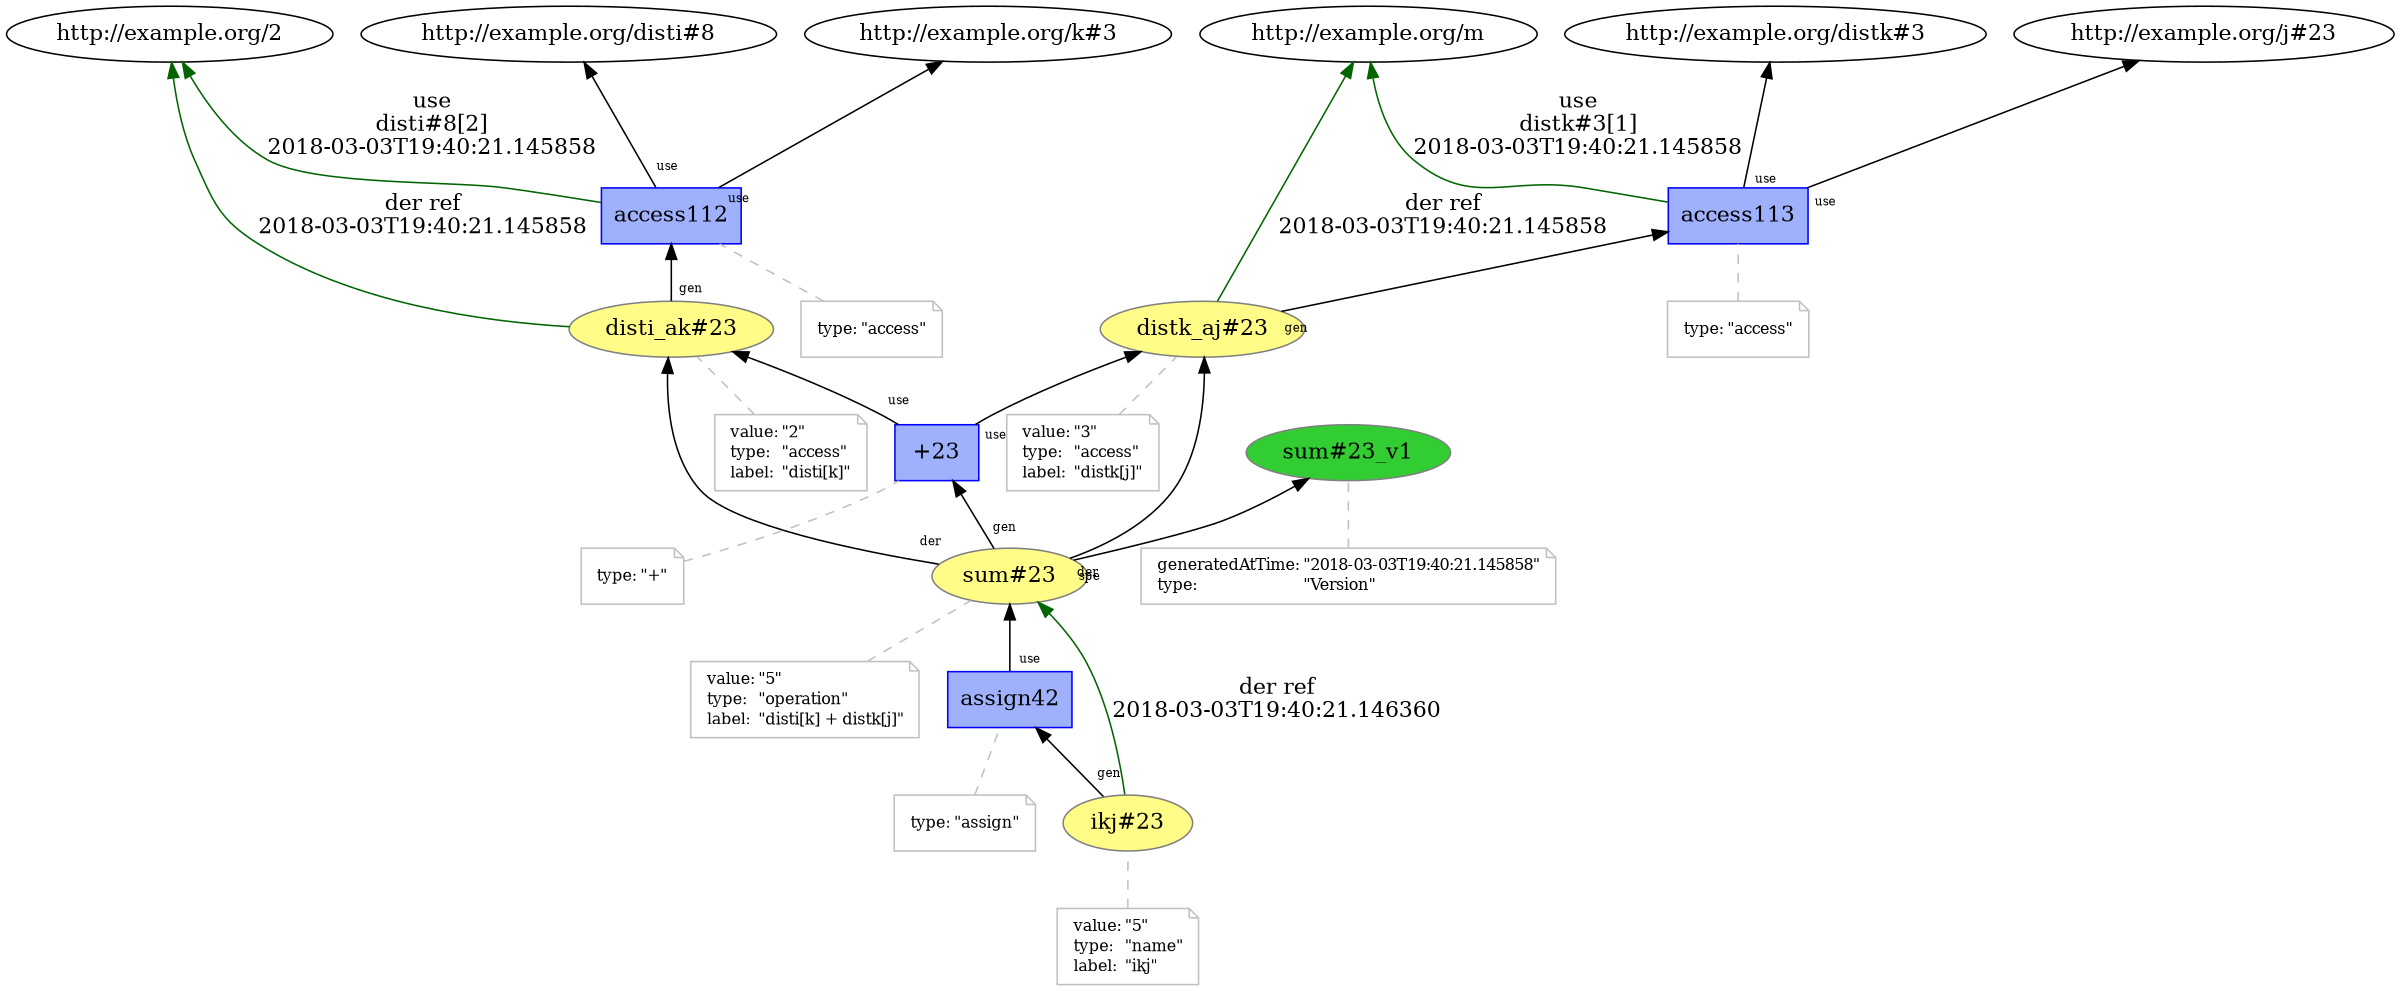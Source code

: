 digraph "PROV" { size="16,12"; rankdir="BT";
"http://example.org/disti_ak#23" [fillcolor="#FFFC87",color="#808080",style="filled",label="disti_ak#23",URL="http://example.org/disti_ak#23"]
"-attrs0" [color="gray",shape="note",fontsize="10",fontcolor="black",label=<<TABLE cellpadding="0" border="0">
	<TR>
	    <TD align="left">value:</TD>
	    <TD align="left">&quot;2&quot;</TD>
	</TR>
	<TR>
	    <TD align="left">type:</TD>
	    <TD align="left">&quot;access&quot;</TD>
	</TR>
	<TR>
	    <TD align="left">label:</TD>
	    <TD align="left">&quot;disti[k]&quot;</TD>
	</TR>
</TABLE>>]
"-attrs0" -> "http://example.org/disti_ak#23" [color="gray",style="dashed",arrowhead="none"]
"http://example.org/access112" [fillcolor="#9FB1FC",color="#0000FF",shape="polygon",sides="4",style="filled",label="access112",URL="http://example.org/access112"]
"-attrs1" [color="gray",shape="note",fontsize="10",fontcolor="black",label=<<TABLE cellpadding="0" border="0">
	<TR>
	    <TD align="left">type:</TD>
	    <TD align="left">&quot;access&quot;</TD>
	</TR>
</TABLE>>]
"-attrs1" -> "http://example.org/access112" [color="gray",style="dashed",arrowhead="none"]
"http://example.org/access112" -> "http://example.org/2" [labelfontsize="8",labeldistance="1.5",color="darkgreen",labelangle="60.0",rotation="20",label="use
disti#8[2]
2018-03-03T19:40:21.145858"]
"http://example.org/disti_ak#23" -> "http://example.org/2" [labelfontsize="8",labeldistance="1.5",color="darkgreen",labelangle="60.0",rotation="20",label="der ref
2018-03-03T19:40:21.145858"]
"http://example.org/disti_ak#23" -> "http://example.org/access112" [labelfontsize="8",labeldistance="1.5",labelangle="60.0",rotation="20",taillabel="gen"]
"http://example.org/access112" -> "http://example.org/disti#8" [labelfontsize="8",labeldistance="1.5",labelangle="60.0",rotation="20",taillabel="use"]
"http://example.org/access112" -> "http://example.org/k#3" [labelfontsize="8",labeldistance="1.5",labelangle="60.0",rotation="20",taillabel="use"]
"http://example.org/distk_aj#23" [fillcolor="#FFFC87",color="#808080",style="filled",label="distk_aj#23",URL="http://example.org/distk_aj#23"]
"-attrs2" [color="gray",shape="note",fontsize="10",fontcolor="black",label=<<TABLE cellpadding="0" border="0">
	<TR>
	    <TD align="left">value:</TD>
	    <TD align="left">&quot;3&quot;</TD>
	</TR>
	<TR>
	    <TD align="left">type:</TD>
	    <TD align="left">&quot;access&quot;</TD>
	</TR>
	<TR>
	    <TD align="left">label:</TD>
	    <TD align="left">&quot;distk[j]&quot;</TD>
	</TR>
</TABLE>>]
"-attrs2" -> "http://example.org/distk_aj#23" [color="gray",style="dashed",arrowhead="none"]
"http://example.org/access113" [fillcolor="#9FB1FC",color="#0000FF",shape="polygon",sides="4",style="filled",label="access113",URL="http://example.org/access113"]
"-attrs3" [color="gray",shape="note",fontsize="10",fontcolor="black",label=<<TABLE cellpadding="0" border="0">
	<TR>
	    <TD align="left">type:</TD>
	    <TD align="left">&quot;access&quot;</TD>
	</TR>
</TABLE>>]
"-attrs3" -> "http://example.org/access113" [color="gray",style="dashed",arrowhead="none"]
"http://example.org/access113" -> "http://example.org/m" [labelfontsize="8",labeldistance="1.5",color="darkgreen",labelangle="60.0",rotation="20",label="use
distk#3[1]
2018-03-03T19:40:21.145858"]
"http://example.org/distk_aj#23" -> "http://example.org/m" [labelfontsize="8",labeldistance="1.5",color="darkgreen",labelangle="60.0",rotation="20",label="der ref
2018-03-03T19:40:21.145858"]
"http://example.org/distk_aj#23" -> "http://example.org/access113" [labelfontsize="8",labeldistance="1.5",labelangle="60.0",rotation="20",taillabel="gen"]
"http://example.org/access113" -> "http://example.org/distk#3" [labelfontsize="8",labeldistance="1.5",labelangle="60.0",rotation="20",taillabel="use"]
"http://example.org/access113" -> "http://example.org/j#23" [labelfontsize="8",labeldistance="1.5",labelangle="60.0",rotation="20",taillabel="use"]
"http://example.org/sum#23" [fillcolor="#FFFC87",color="#808080",style="filled",label="sum#23",URL="http://example.org/sum#23"]
"-attrs4" [color="gray",shape="note",fontsize="10",fontcolor="black",label=<<TABLE cellpadding="0" border="0">
	<TR>
	    <TD align="left">value:</TD>
	    <TD align="left">&quot;5&quot;</TD>
	</TR>
	<TR>
	    <TD align="left">type:</TD>
	    <TD align="left">&quot;operation&quot;</TD>
	</TR>
	<TR>
	    <TD align="left">label:</TD>
	    <TD align="left">&quot;disti[k] + distk[j]&quot;</TD>
	</TR>
</TABLE>>]
"-attrs4" -> "http://example.org/sum#23" [color="gray",style="dashed",arrowhead="none"]
"http://example.org/sum#23_v1" [fillcolor="#32CD32",color="#808080",style="filled",label="sum#23_v1",URL="http://example.org/sum#23_v1"]
"-attrs5" [color="gray",shape="note",fontsize="10",fontcolor="black",label=<<TABLE cellpadding="0" border="0">
	<TR>
	    <TD align="left">generatedAtTime:</TD>
	    <TD align="left">&quot;2018-03-03T19:40:21.145858&quot;</TD>
	</TR>
	<TR>
	    <TD align="left">type:</TD>
	    <TD align="left">&quot;Version&quot;</TD>
	</TR>
</TABLE>>]
"-attrs5" -> "http://example.org/sum#23_v1" [color="gray",style="dashed",arrowhead="none"]
"http://example.org/sum#23" -> "http://example.org/sum#23_v1" [labelfontsize="8",labeldistance="1.5",labelangle="60.0",rotation="20",taillabel="spe"]
"http://example.org/+23" [fillcolor="#9FB1FC",color="#0000FF",shape="polygon",sides="4",style="filled",label="+23",URL="http://example.org/+23"]
"-attrs6" [color="gray",shape="note",fontsize="10",fontcolor="black",label=<<TABLE cellpadding="0" border="0">
	<TR>
	    <TD align="left">type:</TD>
	    <TD align="left">&quot;+&quot;</TD>
	</TR>
</TABLE>>]
"-attrs6" -> "http://example.org/+23" [color="gray",style="dashed",arrowhead="none"]
"http://example.org/+23" -> "http://example.org/disti_ak#23" [labelfontsize="8",labeldistance="1.5",labelangle="60.0",rotation="20",taillabel="use"]
"http://example.org/sum#23" -> "http://example.org/disti_ak#23" [labelfontsize="8",labeldistance="1.5",labelangle="60.0",rotation="20",taillabel="der"]
"http://example.org/+23" -> "http://example.org/distk_aj#23" [labelfontsize="8",labeldistance="1.5",labelangle="60.0",rotation="20",taillabel="use"]
"http://example.org/sum#23" -> "http://example.org/distk_aj#23" [labelfontsize="8",labeldistance="1.5",labelangle="60.0",rotation="20",taillabel="der"]
"http://example.org/sum#23" -> "http://example.org/+23" [labelfontsize="8",labeldistance="1.5",labelangle="60.0",rotation="20",taillabel="gen"]
"http://example.org/ikj#23" [fillcolor="#FFFC87",color="#808080",style="filled",label="ikj#23",URL="http://example.org/ikj#23"]
"-attrs7" [color="gray",shape="note",fontsize="10",fontcolor="black",label=<<TABLE cellpadding="0" border="0">
	<TR>
	    <TD align="left">value:</TD>
	    <TD align="left">&quot;5&quot;</TD>
	</TR>
	<TR>
	    <TD align="left">type:</TD>
	    <TD align="left">&quot;name&quot;</TD>
	</TR>
	<TR>
	    <TD align="left">label:</TD>
	    <TD align="left">&quot;ikj&quot;</TD>
	</TR>
</TABLE>>]
"-attrs7" -> "http://example.org/ikj#23" [color="gray",style="dashed",arrowhead="none"]
"http://example.org/assign42" [fillcolor="#9FB1FC",color="#0000FF",shape="polygon",sides="4",style="filled",label="assign42",URL="http://example.org/assign42"]
"-attrs8" [color="gray",shape="note",fontsize="10",fontcolor="black",label=<<TABLE cellpadding="0" border="0">
	<TR>
	    <TD align="left">type:</TD>
	    <TD align="left">&quot;assign&quot;</TD>
	</TR>
</TABLE>>]
"-attrs8" -> "http://example.org/assign42" [color="gray",style="dashed",arrowhead="none"]
"http://example.org/assign42" -> "http://example.org/sum#23" [labelfontsize="8",labeldistance="1.5",labelangle="60.0",rotation="20",taillabel="use"]
"http://example.org/ikj#23" -> "http://example.org/sum#23" [labelfontsize="8",labeldistance="1.5",color="darkgreen",labelangle="60.0",rotation="20",label="der ref
2018-03-03T19:40:21.146360"]
"http://example.org/ikj#23" -> "http://example.org/assign42" [labelfontsize="8",labeldistance="1.5",labelangle="60.0",rotation="20",taillabel="gen"]
}